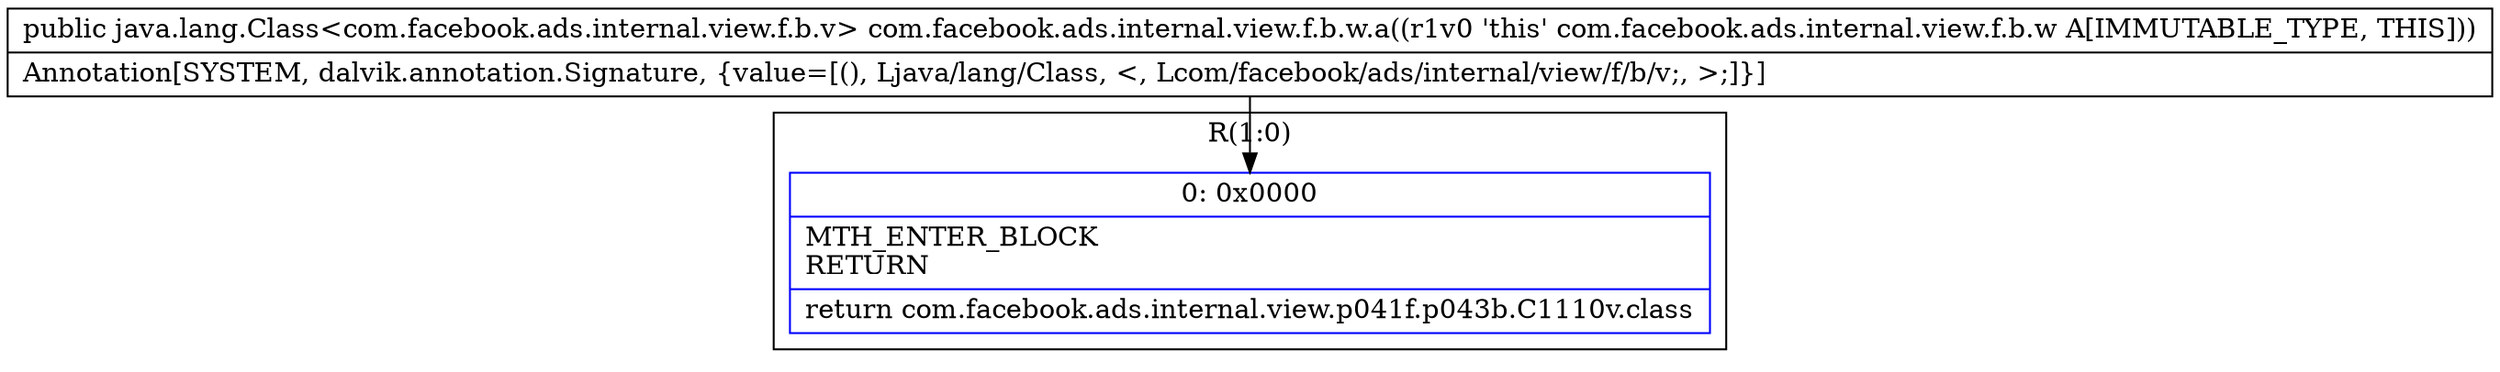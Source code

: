 digraph "CFG forcom.facebook.ads.internal.view.f.b.w.a()Ljava\/lang\/Class;" {
subgraph cluster_Region_1555100188 {
label = "R(1:0)";
node [shape=record,color=blue];
Node_0 [shape=record,label="{0\:\ 0x0000|MTH_ENTER_BLOCK\lRETURN\l|return com.facebook.ads.internal.view.p041f.p043b.C1110v.class\l}"];
}
MethodNode[shape=record,label="{public java.lang.Class\<com.facebook.ads.internal.view.f.b.v\> com.facebook.ads.internal.view.f.b.w.a((r1v0 'this' com.facebook.ads.internal.view.f.b.w A[IMMUTABLE_TYPE, THIS]))  | Annotation[SYSTEM, dalvik.annotation.Signature, \{value=[(), Ljava\/lang\/Class, \<, Lcom\/facebook\/ads\/internal\/view\/f\/b\/v;, \>;]\}]\l}"];
MethodNode -> Node_0;
}

